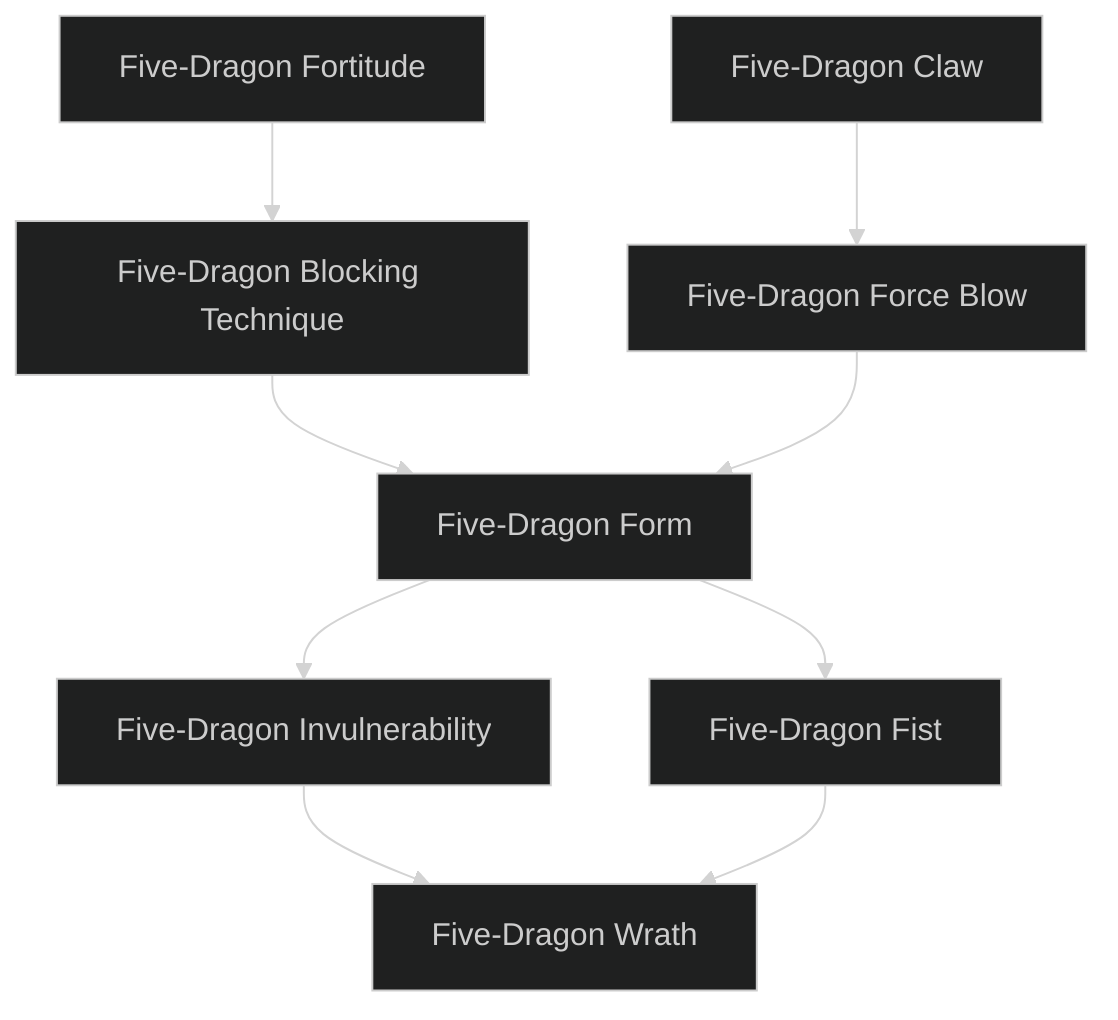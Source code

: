 ---
config:
  theme: dark
---
flowchart TD

    five_dragon_fortitude[Five-Dragon Fortitude]
    click five_dragon_fortitude callback "
        Five-Dragon Fortitude<br>
        <br>
        Cost: 1 mote per 2B or 1L<br>
        Duration: Instant<br>
        Type: Reflexive<br>
        Minimum Martial Arts: 3<br>
        Minimum Essence: 2<br>
        Prerequisite Charms: None<br>
        <br>
        The armored scales of the Elemental Dragons can
        afford great protection to their disciples. The Dragon-
        Blooded using this Charm may invoke the colossal stamina
        of the Dragons and soak the damage from one particular
        attack by paying Essence. Soaking bashing damage costs 1
        mote per two health levels of raw damage reduced. Lethal
        damage costs 1 mote per health level of raw damage. This
        soak is applied before damage is rolled and is compatible
        with the use of armor.
        "

    five_dragon_blocking_technique[Five-Dragon Blocking Technique]
    five_dragon_fortitude --> five_dragon_blocking_technique
    click five_dragon_blocking_technique callback "
        Five-Dragon Blocking Technique<br>
        <br>
        Cost: 4 motes, 1 Willpower<br>
        Duration: One scene<br>
        Type: Simple<br>
        Minimum Martial Arts: 3<br>
        Minimum Essence: 2<br>
        Prerequisite Charms: Five-Dragon Fortitude<br>
        <br>
        The powerful claws of the Elemental Dragons easily
        bat away attacks upon them. This Charm lets a Dragon-Blood
        emulate this ability, boosting parry prowess with a
        weapon or allowing the Exalt to turn attacks aside with his
        bare hands. For the remainder of the scene, the Dragon-Blood
        may add his permanent Essence to all parry rolls,
        even those made with Abilities other than Martial Arts.
        This bonus is applied to parries made with split dice pools
        after the multiple action penalty is applied, and the Charm
        also allows the character to make reflexive parries at his
        permanent Essence if he has no other way to parry an
        attack. If he is unarmed, the character may parry lethal
        damage without a stunt.
        "

    five_dragon_claw[Five-Dragon Claw]
    click five_dragon_claw callback "
        Five-Dragon Claw<br>
        <br>
        Cost: 1 more<br>
        Duration: Instant<br>
        Type: Supplemental<br>
        Minimum Martial Arts: 3<br>
        Minimum Essence: 1<br>
        Prerequisite Charms: None<br>
        <br>
        The power of the Five Elemental Dragons can empower
        a Dragon-Blooded's blows with deadly force. The
        character does lethal rather than bashing damage on an
        unarmed attack.
        "

    five_dragon_force_blow[Five-Dragon Force Blow]
    five_dragon_claw --> five_dragon_force_blow
    click five_dragon_force_blow callback "
        Five-Dragon Force Blow<br>
        <br>
        Cost: 2 motes<br>
        Duration: Instant<br>
        Type: Simple<br>
        Minimum Martial Arts: 3<br>
        Minimum Essence: 2<br>
        Prerequisite Charms: Five-Dragon Claw<br>
        <br>
        The character makes a normal martial arts attack, but
        he does double the normal base damage (extra successes do
        not double). In addition to the normal damage of the
        attack, roll the character's Strengths + Martial Arts in a
        reflexive opposed roll against the targets Strength +
        Resistance. If the character wins, the target is knocked
        down and must spend an action clearing her head and
        getting back to her feet See the knockback and knockdown
        rules on pages 234-235 of the Exalted main rulebook.
        "

    five_dragon_form[Five-Dragon Form]
    five_dragon_blocking_technique --> five_dragon_form
    five_dragon_force_blow --> five_dragon_form
    click five_dragon_form callback "
        Five-Dragon Form<br>
        <br>
        Cost: 5 motes<br>
        Duration: One scene<br>
        Type: Simple<br>
        Minimum Martial Arts: 4<br>
        Minimum Essence: 3<br>
        Prerequisite Charms: Five-Dragon Blocking Technique, Five-Dragon-Force Blow<br>
        <br>
        Once a Dragon-Blooded has mastered the basic of the
        Five-Dragon Path, she may master the physical emulation
        of the Five Dragons. The Dynast tries to take on the aspect
        and attitude of the Elemental Dragons. Her demeanor
        becomes haughty and arrogant, her movements swift,
        graceful and lethal.<br>
        This lethality is exhibited in her combat prowess. For
        the remainder of the scene, the character may do lethal
        damage with her martial arts attacks instead of the normal
        bashing damage, and she may also soak lethal damage with
        her bashing soak. She also adds her permanent Essence to
        her Dexterity or Strength when determining her running
        speed, jumping distance or the amount she can lift or carry.<br>
        Characters cannot use more than one martial arts
        form-type Charm at a time. Using a form-type Charm ends
        the effects of any other form-type Charm the character was
        previously utilizing
        "

    five_dragon_fist[Five-Dragon Fist]
    five_dragon_form --> five_dragon_fist
    click five_dragon_fist callback "
        Five-Dragon Fist<br>
        <br>
        Cost: 6 motes, 1 Willpower, 1 health level<br>
        Duration: Instant<br>
        Type: Simple<br>
        Minimum Martial Arts: 5<br>
        Minimum Essence: 4<br>
        Prerequisite Charms: Five-Dragon Form<br>
        <br>
        With a mighty effort, the martial artist channels some
        of the raw fury of the Five Elemental Dragons. The Dynast
        makes a punch or kick attacking using his Dexterity +
        Martial Arts, as usual. This attack does aggravated dam-
        age. The Five-Dragon Fist cannot be placed in a Combo or
        used by a character wielding a weapon — the energy of the
        Five Elemental Dragons must be channeled purely.
        "

    five_dragon_invulnerability[Five-Dragon Invulnerability]
    five_dragon_form --> five_dragon_invulnerability
    click five_dragon_invulnerability callback "
        Five-Dragon Invulnerability<br>
        <br>
        Cost: 5 motes, 1 Willpower<br>
        Duration: Instant<br>
        Type: Reflexive<br>
        Minimum Martial Arts: 5<br>
        Minimum Essence: 3<br>
        Prerequisite Charms: Five Dragon Form<br>
        <br>
        Invoking this Charm allows the Exalt to completely
        ignore damage from any single non-magical atrack. If the
        attack is made with a weapon of the Five Magical Materials,
        caused by sorcery or boosted with Charms, then the
        character only receives a soak bonus to his lethal and
        bashing soak equal to his permanent Essence.
        "

    five_dragon_wrath[Five-Dragon Wrath]
    five_dragon_invulnerability --> five_dragon_wrath
    five_dragon_fist --> five_dragon_wrath
    click five_dragon_wrath callback "
        Five-Dragon Wrath<br>
        <br>
        Cost: 1 mote per attack, 1 health level<br>
        Duration: Instant<br>
        Type: Extra Action<br>
        Minimum Martial Arts: 5<br>
        Minimum Essence: 4<br>
        Prerequisite Charms: Five-Dragon Invulnerability, Five-Dragon Fist<br>
        <br>
        Suffused with the energy of the Five Elemental Dragons,
        the Exalted explodes into a flurry of action. His hands
        and legs become a blur of motion, and he unleashes an
        unbelievable amount of devastation in the blink of an eye.<br>
        After invoking this Charm, the Dragon Blooded may
        make an extra attack per mote spent, all against a single
        target. All of these attacks are rolled as normal. If the target
        dodges or parries, she makes one roll that is compared to all
        the attacks. The maximum number of extra attacks a
        Dynast can make is equal to his Essence.
        "
